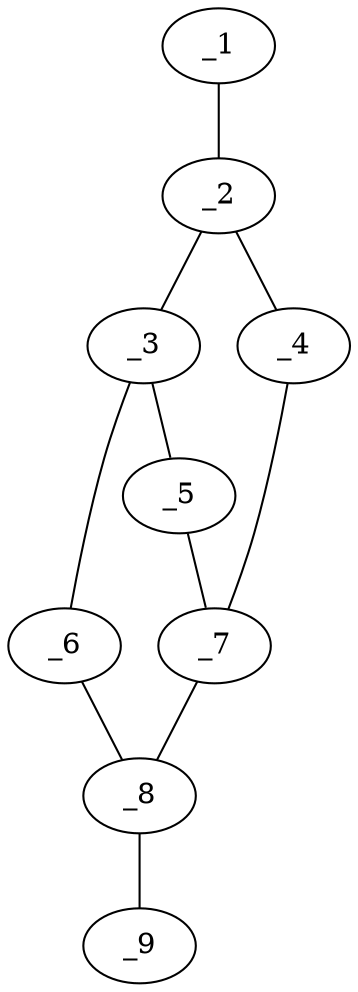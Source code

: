graph molid36603 {
	_1	 [charge=0,
		chem=1,
		symbol="C  ",
		x="7.5299",
		y="-1.7867"];
	_2	 [charge=0,
		chem=1,
		symbol="C  ",
		x="7.0299",
		y="-0.9207"];
	_1 -- _2	 [valence=1];
	_3	 [charge=0,
		chem=4,
		symbol="N  ",
		x="5.198",
		y="-0.1618"];
	_2 -- _3	 [valence=1];
	_4	 [charge=0,
		chem=1,
		symbol="C  ",
		x="7.2887",
		y="0.0453"];
	_2 -- _4	 [valence=1];
	_5	 [charge=0,
		chem=5,
		symbol="S  ",
		x="4.7202",
		y="1.7867"];
	_3 -- _5	 [valence=1];
	_6	 [charge=0,
		chem=1,
		symbol="C  ",
		x="3.4659",
		y="-1.1618"];
	_3 -- _6	 [valence=1];
	_7	 [charge=0,
		chem=4,
		symbol="N  ",
		x="5.4568",
		y="0.8041"];
	_4 -- _7	 [valence=1];
	_5 -- _7	 [valence=1];
	_8	 [charge=0,
		chem=1,
		symbol="C  ",
		x="2.9659",
		y="-0.2958"];
	_6 -- _8	 [valence=1];
	_7 -- _8	 [valence=1];
	_9	 [charge=0,
		chem=1,
		symbol="C  ",
		x=2,
		y="-0.037"];
	_8 -- _9	 [valence=1];
}
